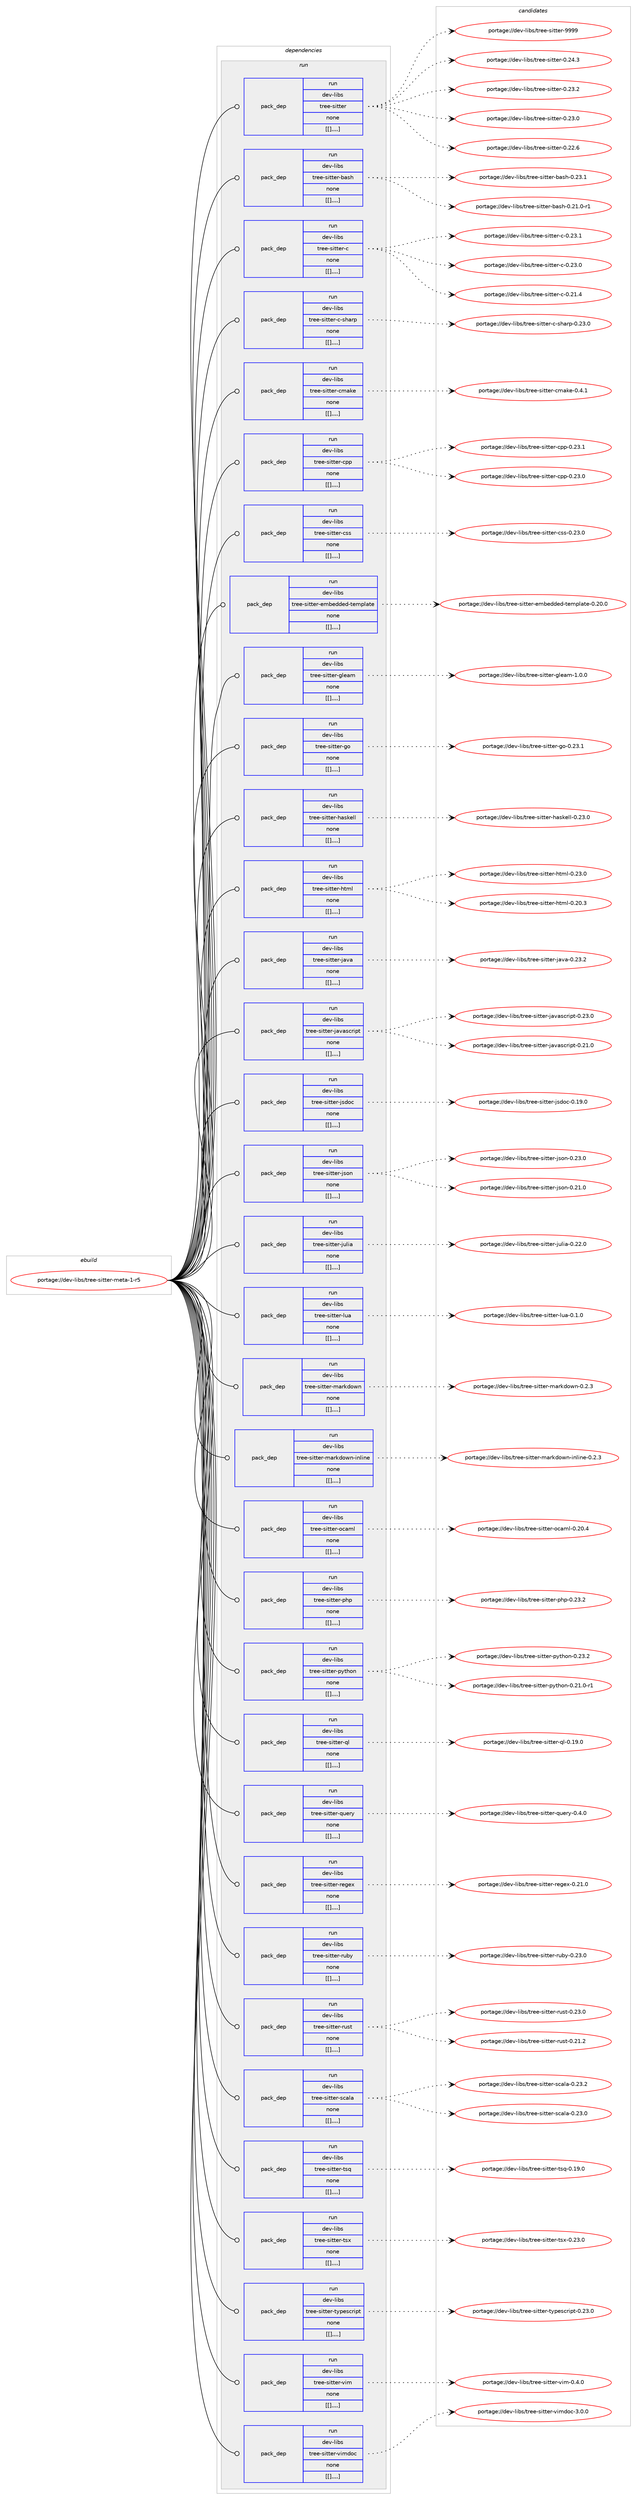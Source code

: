 digraph prolog {

# *************
# Graph options
# *************

newrank=true;
concentrate=true;
compound=true;
graph [rankdir=LR,fontname=Helvetica,fontsize=10,ranksep=1.5];#, ranksep=2.5, nodesep=0.2];
edge  [arrowhead=vee];
node  [fontname=Helvetica,fontsize=10];

# **********
# The ebuild
# **********

subgraph cluster_leftcol {
color=gray;
label=<<i>ebuild</i>>;
id [label="portage://dev-libs/tree-sitter-meta-1-r5", color=red, width=4, href="../dev-libs/tree-sitter-meta-1-r5.svg"];
}

# ****************
# The dependencies
# ****************

subgraph cluster_midcol {
color=gray;
label=<<i>dependencies</i>>;
subgraph cluster_compile {
fillcolor="#eeeeee";
style=filled;
label=<<i>compile</i>>;
}
subgraph cluster_compileandrun {
fillcolor="#eeeeee";
style=filled;
label=<<i>compile and run</i>>;
}
subgraph cluster_run {
fillcolor="#eeeeee";
style=filled;
label=<<i>run</i>>;
subgraph pack87187 {
dependency118641 [label=<<TABLE BORDER="0" CELLBORDER="1" CELLSPACING="0" CELLPADDING="4" WIDTH="220"><TR><TD ROWSPAN="6" CELLPADDING="30">pack_dep</TD></TR><TR><TD WIDTH="110">run</TD></TR><TR><TD>dev-libs</TD></TR><TR><TD>tree-sitter</TD></TR><TR><TD>none</TD></TR><TR><TD>[[],,,,]</TD></TR></TABLE>>, shape=none, color=blue];
}
id:e -> dependency118641:w [weight=20,style="solid",arrowhead="odot"];
subgraph pack87204 {
dependency118672 [label=<<TABLE BORDER="0" CELLBORDER="1" CELLSPACING="0" CELLPADDING="4" WIDTH="220"><TR><TD ROWSPAN="6" CELLPADDING="30">pack_dep</TD></TR><TR><TD WIDTH="110">run</TD></TR><TR><TD>dev-libs</TD></TR><TR><TD>tree-sitter-bash</TD></TR><TR><TD>none</TD></TR><TR><TD>[[],,,,]</TD></TR></TABLE>>, shape=none, color=blue];
}
id:e -> dependency118672:w [weight=20,style="solid",arrowhead="odot"];
subgraph pack87222 {
dependency118674 [label=<<TABLE BORDER="0" CELLBORDER="1" CELLSPACING="0" CELLPADDING="4" WIDTH="220"><TR><TD ROWSPAN="6" CELLPADDING="30">pack_dep</TD></TR><TR><TD WIDTH="110">run</TD></TR><TR><TD>dev-libs</TD></TR><TR><TD>tree-sitter-c</TD></TR><TR><TD>none</TD></TR><TR><TD>[[],,,,]</TD></TR></TABLE>>, shape=none, color=blue];
}
id:e -> dependency118674:w [weight=20,style="solid",arrowhead="odot"];
subgraph pack87241 {
dependency118721 [label=<<TABLE BORDER="0" CELLBORDER="1" CELLSPACING="0" CELLPADDING="4" WIDTH="220"><TR><TD ROWSPAN="6" CELLPADDING="30">pack_dep</TD></TR><TR><TD WIDTH="110">run</TD></TR><TR><TD>dev-libs</TD></TR><TR><TD>tree-sitter-c-sharp</TD></TR><TR><TD>none</TD></TR><TR><TD>[[],,,,]</TD></TR></TABLE>>, shape=none, color=blue];
}
id:e -> dependency118721:w [weight=20,style="solid",arrowhead="odot"];
subgraph pack87266 {
dependency118787 [label=<<TABLE BORDER="0" CELLBORDER="1" CELLSPACING="0" CELLPADDING="4" WIDTH="220"><TR><TD ROWSPAN="6" CELLPADDING="30">pack_dep</TD></TR><TR><TD WIDTH="110">run</TD></TR><TR><TD>dev-libs</TD></TR><TR><TD>tree-sitter-cmake</TD></TR><TR><TD>none</TD></TR><TR><TD>[[],,,,]</TD></TR></TABLE>>, shape=none, color=blue];
}
id:e -> dependency118787:w [weight=20,style="solid",arrowhead="odot"];
subgraph pack87280 {
dependency118792 [label=<<TABLE BORDER="0" CELLBORDER="1" CELLSPACING="0" CELLPADDING="4" WIDTH="220"><TR><TD ROWSPAN="6" CELLPADDING="30">pack_dep</TD></TR><TR><TD WIDTH="110">run</TD></TR><TR><TD>dev-libs</TD></TR><TR><TD>tree-sitter-cpp</TD></TR><TR><TD>none</TD></TR><TR><TD>[[],,,,]</TD></TR></TABLE>>, shape=none, color=blue];
}
id:e -> dependency118792:w [weight=20,style="solid",arrowhead="odot"];
subgraph pack87281 {
dependency118832 [label=<<TABLE BORDER="0" CELLBORDER="1" CELLSPACING="0" CELLPADDING="4" WIDTH="220"><TR><TD ROWSPAN="6" CELLPADDING="30">pack_dep</TD></TR><TR><TD WIDTH="110">run</TD></TR><TR><TD>dev-libs</TD></TR><TR><TD>tree-sitter-css</TD></TR><TR><TD>none</TD></TR><TR><TD>[[],,,,]</TD></TR></TABLE>>, shape=none, color=blue];
}
id:e -> dependency118832:w [weight=20,style="solid",arrowhead="odot"];
subgraph pack87321 {
dependency118940 [label=<<TABLE BORDER="0" CELLBORDER="1" CELLSPACING="0" CELLPADDING="4" WIDTH="220"><TR><TD ROWSPAN="6" CELLPADDING="30">pack_dep</TD></TR><TR><TD WIDTH="110">run</TD></TR><TR><TD>dev-libs</TD></TR><TR><TD>tree-sitter-embedded-template</TD></TR><TR><TD>none</TD></TR><TR><TD>[[],,,,]</TD></TR></TABLE>>, shape=none, color=blue];
}
id:e -> dependency118940:w [weight=20,style="solid",arrowhead="odot"];
subgraph pack87390 {
dependency118991 [label=<<TABLE BORDER="0" CELLBORDER="1" CELLSPACING="0" CELLPADDING="4" WIDTH="220"><TR><TD ROWSPAN="6" CELLPADDING="30">pack_dep</TD></TR><TR><TD WIDTH="110">run</TD></TR><TR><TD>dev-libs</TD></TR><TR><TD>tree-sitter-gleam</TD></TR><TR><TD>none</TD></TR><TR><TD>[[],,,,]</TD></TR></TABLE>>, shape=none, color=blue];
}
id:e -> dependency118991:w [weight=20,style="solid",arrowhead="odot"];
subgraph pack87400 {
dependency119089 [label=<<TABLE BORDER="0" CELLBORDER="1" CELLSPACING="0" CELLPADDING="4" WIDTH="220"><TR><TD ROWSPAN="6" CELLPADDING="30">pack_dep</TD></TR><TR><TD WIDTH="110">run</TD></TR><TR><TD>dev-libs</TD></TR><TR><TD>tree-sitter-go</TD></TR><TR><TD>none</TD></TR><TR><TD>[[],,,,]</TD></TR></TABLE>>, shape=none, color=blue];
}
id:e -> dependency119089:w [weight=20,style="solid",arrowhead="odot"];
subgraph pack87466 {
dependency119131 [label=<<TABLE BORDER="0" CELLBORDER="1" CELLSPACING="0" CELLPADDING="4" WIDTH="220"><TR><TD ROWSPAN="6" CELLPADDING="30">pack_dep</TD></TR><TR><TD WIDTH="110">run</TD></TR><TR><TD>dev-libs</TD></TR><TR><TD>tree-sitter-haskell</TD></TR><TR><TD>none</TD></TR><TR><TD>[[],,,,]</TD></TR></TABLE>>, shape=none, color=blue];
}
id:e -> dependency119131:w [weight=20,style="solid",arrowhead="odot"];
subgraph pack87473 {
dependency119132 [label=<<TABLE BORDER="0" CELLBORDER="1" CELLSPACING="0" CELLPADDING="4" WIDTH="220"><TR><TD ROWSPAN="6" CELLPADDING="30">pack_dep</TD></TR><TR><TD WIDTH="110">run</TD></TR><TR><TD>dev-libs</TD></TR><TR><TD>tree-sitter-html</TD></TR><TR><TD>none</TD></TR><TR><TD>[[],,,,]</TD></TR></TABLE>>, shape=none, color=blue];
}
id:e -> dependency119132:w [weight=20,style="solid",arrowhead="odot"];
subgraph pack87474 {
dependency119151 [label=<<TABLE BORDER="0" CELLBORDER="1" CELLSPACING="0" CELLPADDING="4" WIDTH="220"><TR><TD ROWSPAN="6" CELLPADDING="30">pack_dep</TD></TR><TR><TD WIDTH="110">run</TD></TR><TR><TD>dev-libs</TD></TR><TR><TD>tree-sitter-java</TD></TR><TR><TD>none</TD></TR><TR><TD>[[],,,,]</TD></TR></TABLE>>, shape=none, color=blue];
}
id:e -> dependency119151:w [weight=20,style="solid",arrowhead="odot"];
subgraph pack87524 {
dependency119234 [label=<<TABLE BORDER="0" CELLBORDER="1" CELLSPACING="0" CELLPADDING="4" WIDTH="220"><TR><TD ROWSPAN="6" CELLPADDING="30">pack_dep</TD></TR><TR><TD WIDTH="110">run</TD></TR><TR><TD>dev-libs</TD></TR><TR><TD>tree-sitter-javascript</TD></TR><TR><TD>none</TD></TR><TR><TD>[[],,,,]</TD></TR></TABLE>>, shape=none, color=blue];
}
id:e -> dependency119234:w [weight=20,style="solid",arrowhead="odot"];
subgraph pack87535 {
dependency119252 [label=<<TABLE BORDER="0" CELLBORDER="1" CELLSPACING="0" CELLPADDING="4" WIDTH="220"><TR><TD ROWSPAN="6" CELLPADDING="30">pack_dep</TD></TR><TR><TD WIDTH="110">run</TD></TR><TR><TD>dev-libs</TD></TR><TR><TD>tree-sitter-jsdoc</TD></TR><TR><TD>none</TD></TR><TR><TD>[[],,,,]</TD></TR></TABLE>>, shape=none, color=blue];
}
id:e -> dependency119252:w [weight=20,style="solid",arrowhead="odot"];
subgraph pack87608 {
dependency119396 [label=<<TABLE BORDER="0" CELLBORDER="1" CELLSPACING="0" CELLPADDING="4" WIDTH="220"><TR><TD ROWSPAN="6" CELLPADDING="30">pack_dep</TD></TR><TR><TD WIDTH="110">run</TD></TR><TR><TD>dev-libs</TD></TR><TR><TD>tree-sitter-json</TD></TR><TR><TD>none</TD></TR><TR><TD>[[],,,,]</TD></TR></TABLE>>, shape=none, color=blue];
}
id:e -> dependency119396:w [weight=20,style="solid",arrowhead="odot"];
subgraph pack87640 {
dependency119401 [label=<<TABLE BORDER="0" CELLBORDER="1" CELLSPACING="0" CELLPADDING="4" WIDTH="220"><TR><TD ROWSPAN="6" CELLPADDING="30">pack_dep</TD></TR><TR><TD WIDTH="110">run</TD></TR><TR><TD>dev-libs</TD></TR><TR><TD>tree-sitter-julia</TD></TR><TR><TD>none</TD></TR><TR><TD>[[],,,,]</TD></TR></TABLE>>, shape=none, color=blue];
}
id:e -> dependency119401:w [weight=20,style="solid",arrowhead="odot"];
subgraph pack87657 {
dependency119462 [label=<<TABLE BORDER="0" CELLBORDER="1" CELLSPACING="0" CELLPADDING="4" WIDTH="220"><TR><TD ROWSPAN="6" CELLPADDING="30">pack_dep</TD></TR><TR><TD WIDTH="110">run</TD></TR><TR><TD>dev-libs</TD></TR><TR><TD>tree-sitter-lua</TD></TR><TR><TD>none</TD></TR><TR><TD>[[],,,,]</TD></TR></TABLE>>, shape=none, color=blue];
}
id:e -> dependency119462:w [weight=20,style="solid",arrowhead="odot"];
subgraph pack87682 {
dependency119465 [label=<<TABLE BORDER="0" CELLBORDER="1" CELLSPACING="0" CELLPADDING="4" WIDTH="220"><TR><TD ROWSPAN="6" CELLPADDING="30">pack_dep</TD></TR><TR><TD WIDTH="110">run</TD></TR><TR><TD>dev-libs</TD></TR><TR><TD>tree-sitter-markdown</TD></TR><TR><TD>none</TD></TR><TR><TD>[[],,,,]</TD></TR></TABLE>>, shape=none, color=blue];
}
id:e -> dependency119465:w [weight=20,style="solid",arrowhead="odot"];
subgraph pack87685 {
dependency119471 [label=<<TABLE BORDER="0" CELLBORDER="1" CELLSPACING="0" CELLPADDING="4" WIDTH="220"><TR><TD ROWSPAN="6" CELLPADDING="30">pack_dep</TD></TR><TR><TD WIDTH="110">run</TD></TR><TR><TD>dev-libs</TD></TR><TR><TD>tree-sitter-markdown-inline</TD></TR><TR><TD>none</TD></TR><TR><TD>[[],,,,]</TD></TR></TABLE>>, shape=none, color=blue];
}
id:e -> dependency119471:w [weight=20,style="solid",arrowhead="odot"];
subgraph pack87689 {
dependency119472 [label=<<TABLE BORDER="0" CELLBORDER="1" CELLSPACING="0" CELLPADDING="4" WIDTH="220"><TR><TD ROWSPAN="6" CELLPADDING="30">pack_dep</TD></TR><TR><TD WIDTH="110">run</TD></TR><TR><TD>dev-libs</TD></TR><TR><TD>tree-sitter-ocaml</TD></TR><TR><TD>none</TD></TR><TR><TD>[[],,,,]</TD></TR></TABLE>>, shape=none, color=blue];
}
id:e -> dependency119472:w [weight=20,style="solid",arrowhead="odot"];
subgraph pack87691 {
dependency119506 [label=<<TABLE BORDER="0" CELLBORDER="1" CELLSPACING="0" CELLPADDING="4" WIDTH="220"><TR><TD ROWSPAN="6" CELLPADDING="30">pack_dep</TD></TR><TR><TD WIDTH="110">run</TD></TR><TR><TD>dev-libs</TD></TR><TR><TD>tree-sitter-php</TD></TR><TR><TD>none</TD></TR><TR><TD>[[],,,,]</TD></TR></TABLE>>, shape=none, color=blue];
}
id:e -> dependency119506:w [weight=20,style="solid",arrowhead="odot"];
subgraph pack87716 {
dependency119532 [label=<<TABLE BORDER="0" CELLBORDER="1" CELLSPACING="0" CELLPADDING="4" WIDTH="220"><TR><TD ROWSPAN="6" CELLPADDING="30">pack_dep</TD></TR><TR><TD WIDTH="110">run</TD></TR><TR><TD>dev-libs</TD></TR><TR><TD>tree-sitter-python</TD></TR><TR><TD>none</TD></TR><TR><TD>[[],,,,]</TD></TR></TABLE>>, shape=none, color=blue];
}
id:e -> dependency119532:w [weight=20,style="solid",arrowhead="odot"];
subgraph pack87731 {
dependency119546 [label=<<TABLE BORDER="0" CELLBORDER="1" CELLSPACING="0" CELLPADDING="4" WIDTH="220"><TR><TD ROWSPAN="6" CELLPADDING="30">pack_dep</TD></TR><TR><TD WIDTH="110">run</TD></TR><TR><TD>dev-libs</TD></TR><TR><TD>tree-sitter-ql</TD></TR><TR><TD>none</TD></TR><TR><TD>[[],,,,]</TD></TR></TABLE>>, shape=none, color=blue];
}
id:e -> dependency119546:w [weight=20,style="solid",arrowhead="odot"];
subgraph pack87746 {
dependency119553 [label=<<TABLE BORDER="0" CELLBORDER="1" CELLSPACING="0" CELLPADDING="4" WIDTH="220"><TR><TD ROWSPAN="6" CELLPADDING="30">pack_dep</TD></TR><TR><TD WIDTH="110">run</TD></TR><TR><TD>dev-libs</TD></TR><TR><TD>tree-sitter-query</TD></TR><TR><TD>none</TD></TR><TR><TD>[[],,,,]</TD></TR></TABLE>>, shape=none, color=blue];
}
id:e -> dependency119553:w [weight=20,style="solid",arrowhead="odot"];
subgraph pack87751 {
dependency119576 [label=<<TABLE BORDER="0" CELLBORDER="1" CELLSPACING="0" CELLPADDING="4" WIDTH="220"><TR><TD ROWSPAN="6" CELLPADDING="30">pack_dep</TD></TR><TR><TD WIDTH="110">run</TD></TR><TR><TD>dev-libs</TD></TR><TR><TD>tree-sitter-regex</TD></TR><TR><TD>none</TD></TR><TR><TD>[[],,,,]</TD></TR></TABLE>>, shape=none, color=blue];
}
id:e -> dependency119576:w [weight=20,style="solid",arrowhead="odot"];
subgraph pack87775 {
dependency119605 [label=<<TABLE BORDER="0" CELLBORDER="1" CELLSPACING="0" CELLPADDING="4" WIDTH="220"><TR><TD ROWSPAN="6" CELLPADDING="30">pack_dep</TD></TR><TR><TD WIDTH="110">run</TD></TR><TR><TD>dev-libs</TD></TR><TR><TD>tree-sitter-ruby</TD></TR><TR><TD>none</TD></TR><TR><TD>[[],,,,]</TD></TR></TABLE>>, shape=none, color=blue];
}
id:e -> dependency119605:w [weight=20,style="solid",arrowhead="odot"];
subgraph pack87789 {
dependency119625 [label=<<TABLE BORDER="0" CELLBORDER="1" CELLSPACING="0" CELLPADDING="4" WIDTH="220"><TR><TD ROWSPAN="6" CELLPADDING="30">pack_dep</TD></TR><TR><TD WIDTH="110">run</TD></TR><TR><TD>dev-libs</TD></TR><TR><TD>tree-sitter-rust</TD></TR><TR><TD>none</TD></TR><TR><TD>[[],,,,]</TD></TR></TABLE>>, shape=none, color=blue];
}
id:e -> dependency119625:w [weight=20,style="solid",arrowhead="odot"];
subgraph pack87840 {
dependency119697 [label=<<TABLE BORDER="0" CELLBORDER="1" CELLSPACING="0" CELLPADDING="4" WIDTH="220"><TR><TD ROWSPAN="6" CELLPADDING="30">pack_dep</TD></TR><TR><TD WIDTH="110">run</TD></TR><TR><TD>dev-libs</TD></TR><TR><TD>tree-sitter-scala</TD></TR><TR><TD>none</TD></TR><TR><TD>[[],,,,]</TD></TR></TABLE>>, shape=none, color=blue];
}
id:e -> dependency119697:w [weight=20,style="solid",arrowhead="odot"];
subgraph pack87848 {
dependency119708 [label=<<TABLE BORDER="0" CELLBORDER="1" CELLSPACING="0" CELLPADDING="4" WIDTH="220"><TR><TD ROWSPAN="6" CELLPADDING="30">pack_dep</TD></TR><TR><TD WIDTH="110">run</TD></TR><TR><TD>dev-libs</TD></TR><TR><TD>tree-sitter-tsq</TD></TR><TR><TD>none</TD></TR><TR><TD>[[],,,,]</TD></TR></TABLE>>, shape=none, color=blue];
}
id:e -> dependency119708:w [weight=20,style="solid",arrowhead="odot"];
subgraph pack87876 {
dependency119751 [label=<<TABLE BORDER="0" CELLBORDER="1" CELLSPACING="0" CELLPADDING="4" WIDTH="220"><TR><TD ROWSPAN="6" CELLPADDING="30">pack_dep</TD></TR><TR><TD WIDTH="110">run</TD></TR><TR><TD>dev-libs</TD></TR><TR><TD>tree-sitter-tsx</TD></TR><TR><TD>none</TD></TR><TR><TD>[[],,,,]</TD></TR></TABLE>>, shape=none, color=blue];
}
id:e -> dependency119751:w [weight=20,style="solid",arrowhead="odot"];
subgraph pack87892 {
dependency119765 [label=<<TABLE BORDER="0" CELLBORDER="1" CELLSPACING="0" CELLPADDING="4" WIDTH="220"><TR><TD ROWSPAN="6" CELLPADDING="30">pack_dep</TD></TR><TR><TD WIDTH="110">run</TD></TR><TR><TD>dev-libs</TD></TR><TR><TD>tree-sitter-typescript</TD></TR><TR><TD>none</TD></TR><TR><TD>[[],,,,]</TD></TR></TABLE>>, shape=none, color=blue];
}
id:e -> dependency119765:w [weight=20,style="solid",arrowhead="odot"];
subgraph pack87902 {
dependency119839 [label=<<TABLE BORDER="0" CELLBORDER="1" CELLSPACING="0" CELLPADDING="4" WIDTH="220"><TR><TD ROWSPAN="6" CELLPADDING="30">pack_dep</TD></TR><TR><TD WIDTH="110">run</TD></TR><TR><TD>dev-libs</TD></TR><TR><TD>tree-sitter-vim</TD></TR><TR><TD>none</TD></TR><TR><TD>[[],,,,]</TD></TR></TABLE>>, shape=none, color=blue];
}
id:e -> dependency119839:w [weight=20,style="solid",arrowhead="odot"];
subgraph pack87959 {
dependency119920 [label=<<TABLE BORDER="0" CELLBORDER="1" CELLSPACING="0" CELLPADDING="4" WIDTH="220"><TR><TD ROWSPAN="6" CELLPADDING="30">pack_dep</TD></TR><TR><TD WIDTH="110">run</TD></TR><TR><TD>dev-libs</TD></TR><TR><TD>tree-sitter-vimdoc</TD></TR><TR><TD>none</TD></TR><TR><TD>[[],,,,]</TD></TR></TABLE>>, shape=none, color=blue];
}
id:e -> dependency119920:w [weight=20,style="solid",arrowhead="odot"];
}
}

# **************
# The candidates
# **************

subgraph cluster_choices {
rank=same;
color=gray;
label=<<i>candidates</i>>;

subgraph choice87583 {
color=black;
nodesep=1;
choice100101118451081059811547116114101101451151051161161011144557575757 [label="portage://dev-libs/tree-sitter-9999", color=red, width=4,href="../dev-libs/tree-sitter-9999.svg"];
choice1001011184510810598115471161141011014511510511611610111445484650524651 [label="portage://dev-libs/tree-sitter-0.24.3", color=red, width=4,href="../dev-libs/tree-sitter-0.24.3.svg"];
choice1001011184510810598115471161141011014511510511611610111445484650514650 [label="portage://dev-libs/tree-sitter-0.23.2", color=red, width=4,href="../dev-libs/tree-sitter-0.23.2.svg"];
choice1001011184510810598115471161141011014511510511611610111445484650514648 [label="portage://dev-libs/tree-sitter-0.23.0", color=red, width=4,href="../dev-libs/tree-sitter-0.23.0.svg"];
choice1001011184510810598115471161141011014511510511611610111445484650504654 [label="portage://dev-libs/tree-sitter-0.22.6", color=red, width=4,href="../dev-libs/tree-sitter-0.22.6.svg"];
dependency118641:e -> choice100101118451081059811547116114101101451151051161161011144557575757:w [style=dotted,weight="100"];
dependency118641:e -> choice1001011184510810598115471161141011014511510511611610111445484650524651:w [style=dotted,weight="100"];
dependency118641:e -> choice1001011184510810598115471161141011014511510511611610111445484650514650:w [style=dotted,weight="100"];
dependency118641:e -> choice1001011184510810598115471161141011014511510511611610111445484650514648:w [style=dotted,weight="100"];
dependency118641:e -> choice1001011184510810598115471161141011014511510511611610111445484650504654:w [style=dotted,weight="100"];
}
subgraph choice87593 {
color=black;
nodesep=1;
choice1001011184510810598115471161141011014511510511611610111445989711510445484650514649 [label="portage://dev-libs/tree-sitter-bash-0.23.1", color=red, width=4,href="../dev-libs/tree-sitter-bash-0.23.1.svg"];
choice10010111845108105981154711611410110145115105116116101114459897115104454846504946484511449 [label="portage://dev-libs/tree-sitter-bash-0.21.0-r1", color=red, width=4,href="../dev-libs/tree-sitter-bash-0.21.0-r1.svg"];
dependency118672:e -> choice1001011184510810598115471161141011014511510511611610111445989711510445484650514649:w [style=dotted,weight="100"];
dependency118672:e -> choice10010111845108105981154711611410110145115105116116101114459897115104454846504946484511449:w [style=dotted,weight="100"];
}
subgraph choice87596 {
color=black;
nodesep=1;
choice10010111845108105981154711611410110145115105116116101114459945484650514649 [label="portage://dev-libs/tree-sitter-c-0.23.1", color=red, width=4,href="../dev-libs/tree-sitter-c-0.23.1.svg"];
choice10010111845108105981154711611410110145115105116116101114459945484650514648 [label="portage://dev-libs/tree-sitter-c-0.23.0", color=red, width=4,href="../dev-libs/tree-sitter-c-0.23.0.svg"];
choice10010111845108105981154711611410110145115105116116101114459945484650494652 [label="portage://dev-libs/tree-sitter-c-0.21.4", color=red, width=4,href="../dev-libs/tree-sitter-c-0.21.4.svg"];
dependency118674:e -> choice10010111845108105981154711611410110145115105116116101114459945484650514649:w [style=dotted,weight="100"];
dependency118674:e -> choice10010111845108105981154711611410110145115105116116101114459945484650514648:w [style=dotted,weight="100"];
dependency118674:e -> choice10010111845108105981154711611410110145115105116116101114459945484650494652:w [style=dotted,weight="100"];
}
subgraph choice87600 {
color=black;
nodesep=1;
choice100101118451081059811547116114101101451151051161161011144599451151049711411245484650514648 [label="portage://dev-libs/tree-sitter-c-sharp-0.23.0", color=red, width=4,href="../dev-libs/tree-sitter-c-sharp-0.23.0.svg"];
dependency118721:e -> choice100101118451081059811547116114101101451151051161161011144599451151049711411245484650514648:w [style=dotted,weight="100"];
}
subgraph choice87606 {
color=black;
nodesep=1;
choice10010111845108105981154711611410110145115105116116101114459910997107101454846524649 [label="portage://dev-libs/tree-sitter-cmake-0.4.1", color=red, width=4,href="../dev-libs/tree-sitter-cmake-0.4.1.svg"];
dependency118787:e -> choice10010111845108105981154711611410110145115105116116101114459910997107101454846524649:w [style=dotted,weight="100"];
}
subgraph choice87616 {
color=black;
nodesep=1;
choice10010111845108105981154711611410110145115105116116101114459911211245484650514649 [label="portage://dev-libs/tree-sitter-cpp-0.23.1", color=red, width=4,href="../dev-libs/tree-sitter-cpp-0.23.1.svg"];
choice10010111845108105981154711611410110145115105116116101114459911211245484650514648 [label="portage://dev-libs/tree-sitter-cpp-0.23.0", color=red, width=4,href="../dev-libs/tree-sitter-cpp-0.23.0.svg"];
dependency118792:e -> choice10010111845108105981154711611410110145115105116116101114459911211245484650514649:w [style=dotted,weight="100"];
dependency118792:e -> choice10010111845108105981154711611410110145115105116116101114459911211245484650514648:w [style=dotted,weight="100"];
}
subgraph choice87715 {
color=black;
nodesep=1;
choice10010111845108105981154711611410110145115105116116101114459911511545484650514648 [label="portage://dev-libs/tree-sitter-css-0.23.0", color=red, width=4,href="../dev-libs/tree-sitter-css-0.23.0.svg"];
dependency118832:e -> choice10010111845108105981154711611410110145115105116116101114459911511545484650514648:w [style=dotted,weight="100"];
}
subgraph choice87733 {
color=black;
nodesep=1;
choice100101118451081059811547116114101101451151051161161011144510110998101100100101100451161011091121089711610145484650484648 [label="portage://dev-libs/tree-sitter-embedded-template-0.20.0", color=red, width=4,href="../dev-libs/tree-sitter-embedded-template-0.20.0.svg"];
dependency118940:e -> choice100101118451081059811547116114101101451151051161161011144510110998101100100101100451161011091121089711610145484650484648:w [style=dotted,weight="100"];
}
subgraph choice87744 {
color=black;
nodesep=1;
choice100101118451081059811547116114101101451151051161161011144510310810197109454946484648 [label="portage://dev-libs/tree-sitter-gleam-1.0.0", color=red, width=4,href="../dev-libs/tree-sitter-gleam-1.0.0.svg"];
dependency118991:e -> choice100101118451081059811547116114101101451151051161161011144510310810197109454946484648:w [style=dotted,weight="100"];
}
subgraph choice87745 {
color=black;
nodesep=1;
choice100101118451081059811547116114101101451151051161161011144510311145484650514649 [label="portage://dev-libs/tree-sitter-go-0.23.1", color=red, width=4,href="../dev-libs/tree-sitter-go-0.23.1.svg"];
dependency119089:e -> choice100101118451081059811547116114101101451151051161161011144510311145484650514649:w [style=dotted,weight="100"];
}
subgraph choice87747 {
color=black;
nodesep=1;
choice10010111845108105981154711611410110145115105116116101114451049711510710110810845484650514648 [label="portage://dev-libs/tree-sitter-haskell-0.23.0", color=red, width=4,href="../dev-libs/tree-sitter-haskell-0.23.0.svg"];
dependency119131:e -> choice10010111845108105981154711611410110145115105116116101114451049711510710110810845484650514648:w [style=dotted,weight="100"];
}
subgraph choice87750 {
color=black;
nodesep=1;
choice100101118451081059811547116114101101451151051161161011144510411610910845484650514648 [label="portage://dev-libs/tree-sitter-html-0.23.0", color=red, width=4,href="../dev-libs/tree-sitter-html-0.23.0.svg"];
choice100101118451081059811547116114101101451151051161161011144510411610910845484650484651 [label="portage://dev-libs/tree-sitter-html-0.20.3", color=red, width=4,href="../dev-libs/tree-sitter-html-0.20.3.svg"];
dependency119132:e -> choice100101118451081059811547116114101101451151051161161011144510411610910845484650514648:w [style=dotted,weight="100"];
dependency119132:e -> choice100101118451081059811547116114101101451151051161161011144510411610910845484650484651:w [style=dotted,weight="100"];
}
subgraph choice87786 {
color=black;
nodesep=1;
choice1001011184510810598115471161141011014511510511611610111445106971189745484650514650 [label="portage://dev-libs/tree-sitter-java-0.23.2", color=red, width=4,href="../dev-libs/tree-sitter-java-0.23.2.svg"];
dependency119151:e -> choice1001011184510810598115471161141011014511510511611610111445106971189745484650514650:w [style=dotted,weight="100"];
}
subgraph choice87824 {
color=black;
nodesep=1;
choice100101118451081059811547116114101101451151051161161011144510697118971159911410511211645484650514648 [label="portage://dev-libs/tree-sitter-javascript-0.23.0", color=red, width=4,href="../dev-libs/tree-sitter-javascript-0.23.0.svg"];
choice100101118451081059811547116114101101451151051161161011144510697118971159911410511211645484650494648 [label="portage://dev-libs/tree-sitter-javascript-0.21.0", color=red, width=4,href="../dev-libs/tree-sitter-javascript-0.21.0.svg"];
dependency119234:e -> choice100101118451081059811547116114101101451151051161161011144510697118971159911410511211645484650514648:w [style=dotted,weight="100"];
dependency119234:e -> choice100101118451081059811547116114101101451151051161161011144510697118971159911410511211645484650494648:w [style=dotted,weight="100"];
}
subgraph choice87847 {
color=black;
nodesep=1;
choice10010111845108105981154711611410110145115105116116101114451061151001119945484649574648 [label="portage://dev-libs/tree-sitter-jsdoc-0.19.0", color=red, width=4,href="../dev-libs/tree-sitter-jsdoc-0.19.0.svg"];
dependency119252:e -> choice10010111845108105981154711611410110145115105116116101114451061151001119945484649574648:w [style=dotted,weight="100"];
}
subgraph choice87874 {
color=black;
nodesep=1;
choice100101118451081059811547116114101101451151051161161011144510611511111045484650514648 [label="portage://dev-libs/tree-sitter-json-0.23.0", color=red, width=4,href="../dev-libs/tree-sitter-json-0.23.0.svg"];
choice100101118451081059811547116114101101451151051161161011144510611511111045484650494648 [label="portage://dev-libs/tree-sitter-json-0.21.0", color=red, width=4,href="../dev-libs/tree-sitter-json-0.21.0.svg"];
dependency119396:e -> choice100101118451081059811547116114101101451151051161161011144510611511111045484650514648:w [style=dotted,weight="100"];
dependency119396:e -> choice100101118451081059811547116114101101451151051161161011144510611511111045484650494648:w [style=dotted,weight="100"];
}
subgraph choice87891 {
color=black;
nodesep=1;
choice10010111845108105981154711611410110145115105116116101114451061171081059745484650504648 [label="portage://dev-libs/tree-sitter-julia-0.22.0", color=red, width=4,href="../dev-libs/tree-sitter-julia-0.22.0.svg"];
dependency119401:e -> choice10010111845108105981154711611410110145115105116116101114451061171081059745484650504648:w [style=dotted,weight="100"];
}
subgraph choice87923 {
color=black;
nodesep=1;
choice100101118451081059811547116114101101451151051161161011144510811797454846494648 [label="portage://dev-libs/tree-sitter-lua-0.1.0", color=red, width=4,href="../dev-libs/tree-sitter-lua-0.1.0.svg"];
dependency119462:e -> choice100101118451081059811547116114101101451151051161161011144510811797454846494648:w [style=dotted,weight="100"];
}
subgraph choice87940 {
color=black;
nodesep=1;
choice100101118451081059811547116114101101451151051161161011144510997114107100111119110454846504651 [label="portage://dev-libs/tree-sitter-markdown-0.2.3", color=red, width=4,href="../dev-libs/tree-sitter-markdown-0.2.3.svg"];
dependency119465:e -> choice100101118451081059811547116114101101451151051161161011144510997114107100111119110454846504651:w [style=dotted,weight="100"];
}
subgraph choice87967 {
color=black;
nodesep=1;
choice10010111845108105981154711611410110145115105116116101114451099711410710011111911045105110108105110101454846504651 [label="portage://dev-libs/tree-sitter-markdown-inline-0.2.3", color=red, width=4,href="../dev-libs/tree-sitter-markdown-inline-0.2.3.svg"];
dependency119471:e -> choice10010111845108105981154711611410110145115105116116101114451099711410710011111911045105110108105110101454846504651:w [style=dotted,weight="100"];
}
subgraph choice87970 {
color=black;
nodesep=1;
choice1001011184510810598115471161141011014511510511611610111445111999710910845484650484652 [label="portage://dev-libs/tree-sitter-ocaml-0.20.4", color=red, width=4,href="../dev-libs/tree-sitter-ocaml-0.20.4.svg"];
dependency119472:e -> choice1001011184510810598115471161141011014511510511611610111445111999710910845484650484652:w [style=dotted,weight="100"];
}
subgraph choice87981 {
color=black;
nodesep=1;
choice100101118451081059811547116114101101451151051161161011144511210411245484650514650 [label="portage://dev-libs/tree-sitter-php-0.23.2", color=red, width=4,href="../dev-libs/tree-sitter-php-0.23.2.svg"];
dependency119506:e -> choice100101118451081059811547116114101101451151051161161011144511210411245484650514650:w [style=dotted,weight="100"];
}
subgraph choice88001 {
color=black;
nodesep=1;
choice100101118451081059811547116114101101451151051161161011144511212111610411111045484650514650 [label="portage://dev-libs/tree-sitter-python-0.23.2", color=red, width=4,href="../dev-libs/tree-sitter-python-0.23.2.svg"];
choice1001011184510810598115471161141011014511510511611610111445112121116104111110454846504946484511449 [label="portage://dev-libs/tree-sitter-python-0.21.0-r1", color=red, width=4,href="../dev-libs/tree-sitter-python-0.21.0-r1.svg"];
dependency119532:e -> choice100101118451081059811547116114101101451151051161161011144511212111610411111045484650514650:w [style=dotted,weight="100"];
dependency119532:e -> choice1001011184510810598115471161141011014511510511611610111445112121116104111110454846504946484511449:w [style=dotted,weight="100"];
}
subgraph choice88012 {
color=black;
nodesep=1;
choice100101118451081059811547116114101101451151051161161011144511310845484649574648 [label="portage://dev-libs/tree-sitter-ql-0.19.0", color=red, width=4,href="../dev-libs/tree-sitter-ql-0.19.0.svg"];
dependency119546:e -> choice100101118451081059811547116114101101451151051161161011144511310845484649574648:w [style=dotted,weight="100"];
}
subgraph choice88015 {
color=black;
nodesep=1;
choice1001011184510810598115471161141011014511510511611610111445113117101114121454846524648 [label="portage://dev-libs/tree-sitter-query-0.4.0", color=red, width=4,href="../dev-libs/tree-sitter-query-0.4.0.svg"];
dependency119553:e -> choice1001011184510810598115471161141011014511510511611610111445113117101114121454846524648:w [style=dotted,weight="100"];
}
subgraph choice88016 {
color=black;
nodesep=1;
choice100101118451081059811547116114101101451151051161161011144511410110310112045484650494648 [label="portage://dev-libs/tree-sitter-regex-0.21.0", color=red, width=4,href="../dev-libs/tree-sitter-regex-0.21.0.svg"];
dependency119576:e -> choice100101118451081059811547116114101101451151051161161011144511410110310112045484650494648:w [style=dotted,weight="100"];
}
subgraph choice88018 {
color=black;
nodesep=1;
choice10010111845108105981154711611410110145115105116116101114451141179812145484650514648 [label="portage://dev-libs/tree-sitter-ruby-0.23.0", color=red, width=4,href="../dev-libs/tree-sitter-ruby-0.23.0.svg"];
dependency119605:e -> choice10010111845108105981154711611410110145115105116116101114451141179812145484650514648:w [style=dotted,weight="100"];
}
subgraph choice88019 {
color=black;
nodesep=1;
choice100101118451081059811547116114101101451151051161161011144511411711511645484650514648 [label="portage://dev-libs/tree-sitter-rust-0.23.0", color=red, width=4,href="../dev-libs/tree-sitter-rust-0.23.0.svg"];
choice100101118451081059811547116114101101451151051161161011144511411711511645484650494650 [label="portage://dev-libs/tree-sitter-rust-0.21.2", color=red, width=4,href="../dev-libs/tree-sitter-rust-0.21.2.svg"];
dependency119625:e -> choice100101118451081059811547116114101101451151051161161011144511411711511645484650514648:w [style=dotted,weight="100"];
dependency119625:e -> choice100101118451081059811547116114101101451151051161161011144511411711511645484650494650:w [style=dotted,weight="100"];
}
subgraph choice88021 {
color=black;
nodesep=1;
choice100101118451081059811547116114101101451151051161161011144511599971089745484650514650 [label="portage://dev-libs/tree-sitter-scala-0.23.2", color=red, width=4,href="../dev-libs/tree-sitter-scala-0.23.2.svg"];
choice100101118451081059811547116114101101451151051161161011144511599971089745484650514648 [label="portage://dev-libs/tree-sitter-scala-0.23.0", color=red, width=4,href="../dev-libs/tree-sitter-scala-0.23.0.svg"];
dependency119697:e -> choice100101118451081059811547116114101101451151051161161011144511599971089745484650514650:w [style=dotted,weight="100"];
dependency119697:e -> choice100101118451081059811547116114101101451151051161161011144511599971089745484650514648:w [style=dotted,weight="100"];
}
subgraph choice88053 {
color=black;
nodesep=1;
choice100101118451081059811547116114101101451151051161161011144511611511345484649574648 [label="portage://dev-libs/tree-sitter-tsq-0.19.0", color=red, width=4,href="../dev-libs/tree-sitter-tsq-0.19.0.svg"];
dependency119708:e -> choice100101118451081059811547116114101101451151051161161011144511611511345484649574648:w [style=dotted,weight="100"];
}
subgraph choice88055 {
color=black;
nodesep=1;
choice100101118451081059811547116114101101451151051161161011144511611512045484650514648 [label="portage://dev-libs/tree-sitter-tsx-0.23.0", color=red, width=4,href="../dev-libs/tree-sitter-tsx-0.23.0.svg"];
dependency119751:e -> choice100101118451081059811547116114101101451151051161161011144511611512045484650514648:w [style=dotted,weight="100"];
}
subgraph choice88058 {
color=black;
nodesep=1;
choice10010111845108105981154711611410110145115105116116101114451161211121011159911410511211645484650514648 [label="portage://dev-libs/tree-sitter-typescript-0.23.0", color=red, width=4,href="../dev-libs/tree-sitter-typescript-0.23.0.svg"];
dependency119765:e -> choice10010111845108105981154711611410110145115105116116101114451161211121011159911410511211645484650514648:w [style=dotted,weight="100"];
}
subgraph choice88061 {
color=black;
nodesep=1;
choice1001011184510810598115471161141011014511510511611610111445118105109454846524648 [label="portage://dev-libs/tree-sitter-vim-0.4.0", color=red, width=4,href="../dev-libs/tree-sitter-vim-0.4.0.svg"];
dependency119839:e -> choice1001011184510810598115471161141011014511510511611610111445118105109454846524648:w [style=dotted,weight="100"];
}
subgraph choice88092 {
color=black;
nodesep=1;
choice100101118451081059811547116114101101451151051161161011144511810510910011199455146484648 [label="portage://dev-libs/tree-sitter-vimdoc-3.0.0", color=red, width=4,href="../dev-libs/tree-sitter-vimdoc-3.0.0.svg"];
dependency119920:e -> choice100101118451081059811547116114101101451151051161161011144511810510910011199455146484648:w [style=dotted,weight="100"];
}
}

}
